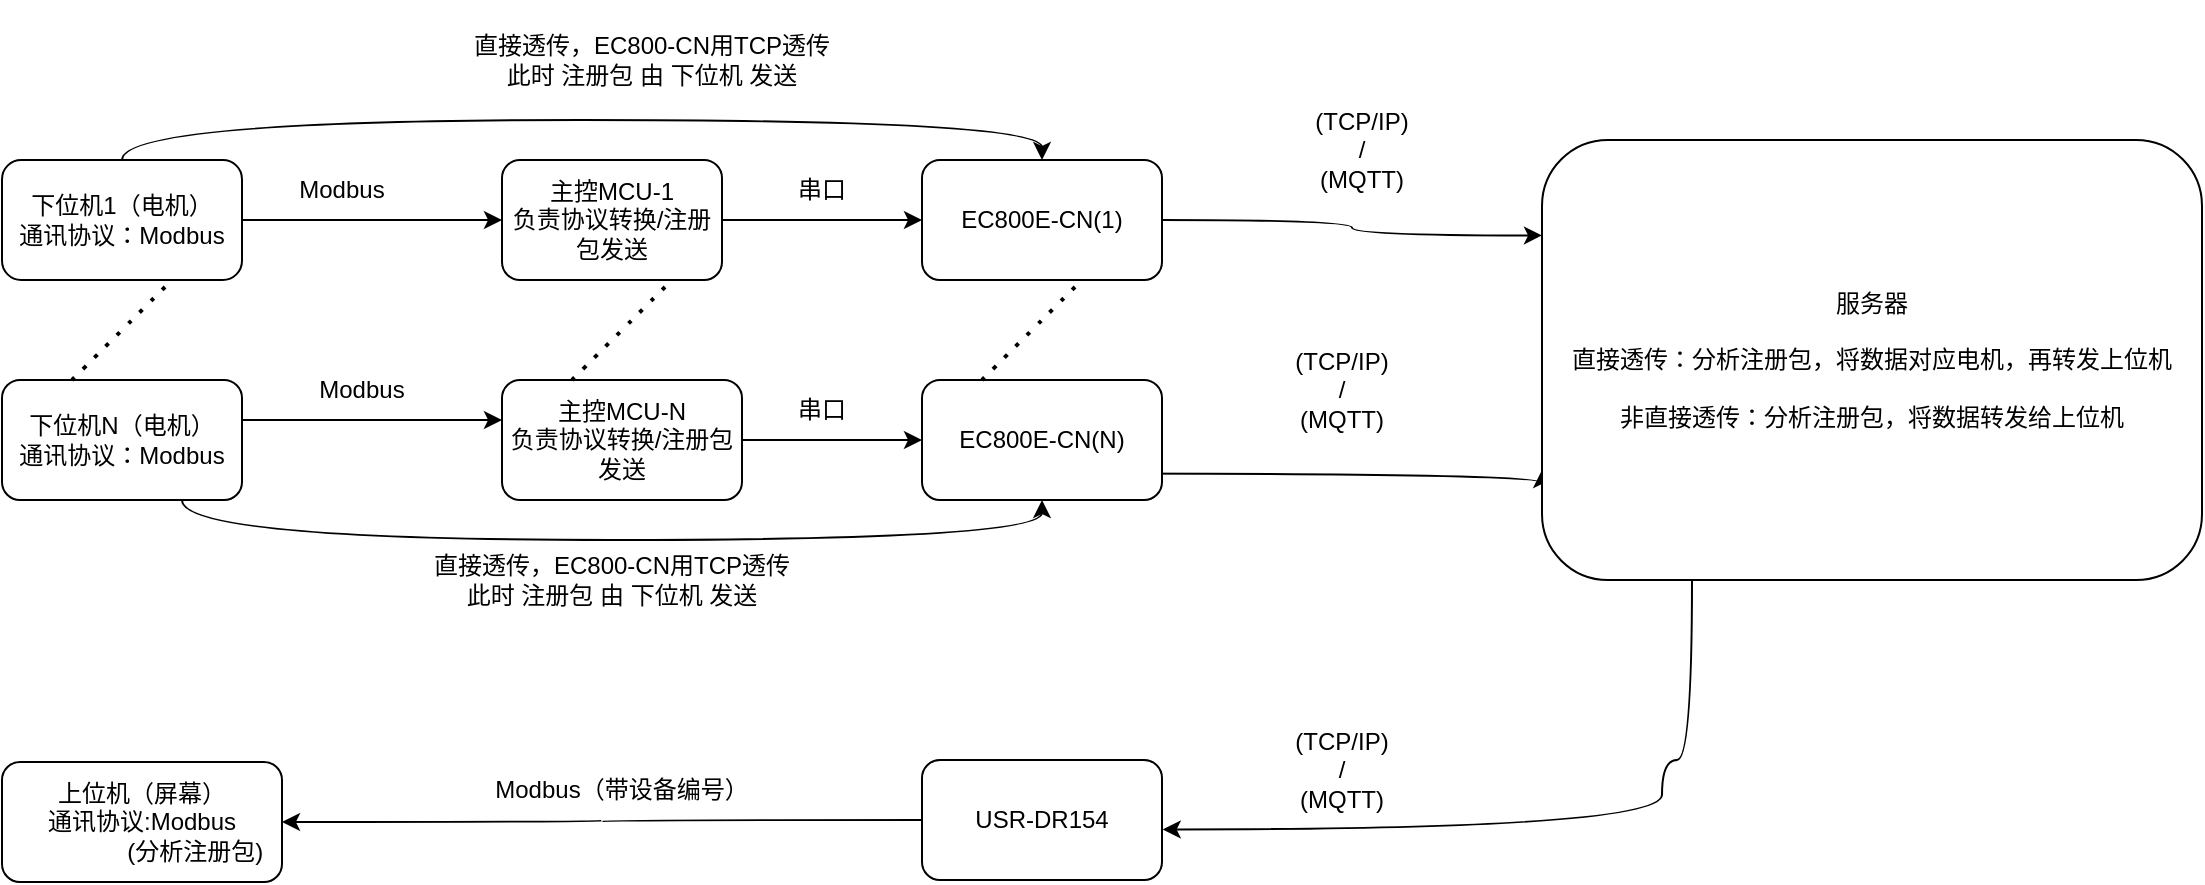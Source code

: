 <mxfile version="21.5.2" type="github">
  <diagram id="C5RBs43oDa-KdzZeNtuy" name="Page-1">
    <mxGraphModel dx="1288" dy="588" grid="1" gridSize="10" guides="1" tooltips="1" connect="1" arrows="1" fold="1" page="1" pageScale="1" pageWidth="2339" pageHeight="3300" math="0" shadow="0">
      <root>
        <mxCell id="WIyWlLk6GJQsqaUBKTNV-0" />
        <mxCell id="WIyWlLk6GJQsqaUBKTNV-1" parent="WIyWlLk6GJQsqaUBKTNV-0" />
        <mxCell id="8nelwR_O1WbiYXpUu97m-22" style="edgeStyle=orthogonalEdgeStyle;rounded=0;orthogonalLoop=1;jettySize=auto;html=1;exitX=1;exitY=0.5;exitDx=0;exitDy=0;entryX=0;entryY=0.5;entryDx=0;entryDy=0;" edge="1" parent="WIyWlLk6GJQsqaUBKTNV-1" source="8nelwR_O1WbiYXpUu97m-3" target="8nelwR_O1WbiYXpUu97m-5">
          <mxGeometry relative="1" as="geometry">
            <Array as="points">
              <mxPoint x="250" y="360" />
              <mxPoint x="250" y="360" />
            </Array>
          </mxGeometry>
        </mxCell>
        <mxCell id="8nelwR_O1WbiYXpUu97m-26" style="edgeStyle=orthogonalEdgeStyle;curved=1;rounded=0;orthogonalLoop=1;jettySize=auto;html=1;exitX=0.5;exitY=0;exitDx=0;exitDy=0;" edge="1" parent="WIyWlLk6GJQsqaUBKTNV-1" source="8nelwR_O1WbiYXpUu97m-3" target="8nelwR_O1WbiYXpUu97m-6">
          <mxGeometry relative="1" as="geometry">
            <mxPoint x="520.0" y="240" as="targetPoint" />
            <Array as="points">
              <mxPoint x="90" y="310" />
              <mxPoint x="550" y="310" />
            </Array>
          </mxGeometry>
        </mxCell>
        <mxCell id="8nelwR_O1WbiYXpUu97m-3" value="下位机1（电机）&lt;br&gt;通讯协议：Modbus" style="rounded=1;whiteSpace=wrap;html=1;arcSize=16;" vertex="1" parent="WIyWlLk6GJQsqaUBKTNV-1">
          <mxGeometry x="30" y="330" width="120" height="60" as="geometry" />
        </mxCell>
        <mxCell id="8nelwR_O1WbiYXpUu97m-29" style="edgeStyle=orthogonalEdgeStyle;curved=1;rounded=0;orthogonalLoop=1;jettySize=auto;html=1;exitX=0.75;exitY=1;exitDx=0;exitDy=0;entryX=0.5;entryY=1;entryDx=0;entryDy=0;" edge="1" parent="WIyWlLk6GJQsqaUBKTNV-1" source="8nelwR_O1WbiYXpUu97m-4" target="8nelwR_O1WbiYXpUu97m-8">
          <mxGeometry relative="1" as="geometry" />
        </mxCell>
        <mxCell id="8nelwR_O1WbiYXpUu97m-4" value="下位机N（电机）&lt;br&gt;通讯协议：Modbus" style="rounded=1;whiteSpace=wrap;html=1;" vertex="1" parent="WIyWlLk6GJQsqaUBKTNV-1">
          <mxGeometry x="30" y="440" width="120" height="60" as="geometry" />
        </mxCell>
        <mxCell id="8nelwR_O1WbiYXpUu97m-30" style="edgeStyle=orthogonalEdgeStyle;curved=1;rounded=0;orthogonalLoop=1;jettySize=auto;html=1;" edge="1" parent="WIyWlLk6GJQsqaUBKTNV-1" source="8nelwR_O1WbiYXpUu97m-5" target="8nelwR_O1WbiYXpUu97m-6">
          <mxGeometry relative="1" as="geometry" />
        </mxCell>
        <mxCell id="8nelwR_O1WbiYXpUu97m-5" value="主控MCU-1&lt;br&gt;负责协议转换/注册包发送" style="rounded=1;whiteSpace=wrap;html=1;" vertex="1" parent="WIyWlLk6GJQsqaUBKTNV-1">
          <mxGeometry x="280" y="330" width="110" height="60" as="geometry" />
        </mxCell>
        <mxCell id="8nelwR_O1WbiYXpUu97m-35" style="edgeStyle=orthogonalEdgeStyle;curved=1;rounded=0;orthogonalLoop=1;jettySize=auto;html=1;entryX=0;entryY=0.217;entryDx=0;entryDy=0;entryPerimeter=0;" edge="1" parent="WIyWlLk6GJQsqaUBKTNV-1" source="8nelwR_O1WbiYXpUu97m-6" target="8nelwR_O1WbiYXpUu97m-34">
          <mxGeometry relative="1" as="geometry" />
        </mxCell>
        <mxCell id="8nelwR_O1WbiYXpUu97m-6" value="EC800E-CN(1)" style="rounded=1;whiteSpace=wrap;html=1;" vertex="1" parent="WIyWlLk6GJQsqaUBKTNV-1">
          <mxGeometry x="490" y="330" width="120" height="60" as="geometry" />
        </mxCell>
        <mxCell id="8nelwR_O1WbiYXpUu97m-31" style="edgeStyle=orthogonalEdgeStyle;curved=1;rounded=0;orthogonalLoop=1;jettySize=auto;html=1;" edge="1" parent="WIyWlLk6GJQsqaUBKTNV-1" source="8nelwR_O1WbiYXpUu97m-7" target="8nelwR_O1WbiYXpUu97m-8">
          <mxGeometry relative="1" as="geometry" />
        </mxCell>
        <mxCell id="8nelwR_O1WbiYXpUu97m-7" value="主控MCU-N&lt;br&gt;负责协议转换/注册包发送" style="rounded=1;whiteSpace=wrap;html=1;" vertex="1" parent="WIyWlLk6GJQsqaUBKTNV-1">
          <mxGeometry x="280" y="440" width="120" height="60" as="geometry" />
        </mxCell>
        <mxCell id="8nelwR_O1WbiYXpUu97m-37" style="edgeStyle=orthogonalEdgeStyle;curved=1;rounded=0;orthogonalLoop=1;jettySize=auto;html=1;entryX=0;entryY=0.75;entryDx=0;entryDy=0;" edge="1" parent="WIyWlLk6GJQsqaUBKTNV-1" target="8nelwR_O1WbiYXpUu97m-34">
          <mxGeometry relative="1" as="geometry">
            <mxPoint x="570" y="486.74" as="sourcePoint" />
            <mxPoint x="762.31" y="520" as="targetPoint" />
            <Array as="points">
              <mxPoint x="800" y="487" />
            </Array>
          </mxGeometry>
        </mxCell>
        <mxCell id="8nelwR_O1WbiYXpUu97m-8" value="EC800E-CN(N)" style="rounded=1;whiteSpace=wrap;html=1;" vertex="1" parent="WIyWlLk6GJQsqaUBKTNV-1">
          <mxGeometry x="490" y="440" width="120" height="60" as="geometry" />
        </mxCell>
        <mxCell id="8nelwR_O1WbiYXpUu97m-17" value="Modbus" style="text;html=1;strokeColor=none;fillColor=none;align=center;verticalAlign=middle;whiteSpace=wrap;rounded=0;" vertex="1" parent="WIyWlLk6GJQsqaUBKTNV-1">
          <mxGeometry x="170" y="330" width="60" height="30" as="geometry" />
        </mxCell>
        <mxCell id="8nelwR_O1WbiYXpUu97m-24" style="rounded=0;orthogonalLoop=1;jettySize=auto;html=1;exitX=1;exitY=0.5;exitDx=0;exitDy=0;entryX=0;entryY=0.5;entryDx=0;entryDy=0;" edge="1" parent="WIyWlLk6GJQsqaUBKTNV-1">
          <mxGeometry relative="1" as="geometry">
            <mxPoint x="150" y="460.03" as="sourcePoint" />
            <mxPoint x="280" y="460.03" as="targetPoint" />
          </mxGeometry>
        </mxCell>
        <mxCell id="8nelwR_O1WbiYXpUu97m-25" value="Modbus" style="text;html=1;strokeColor=none;fillColor=none;align=center;verticalAlign=middle;whiteSpace=wrap;rounded=0;" vertex="1" parent="WIyWlLk6GJQsqaUBKTNV-1">
          <mxGeometry x="180" y="430" width="60" height="30" as="geometry" />
        </mxCell>
        <mxCell id="8nelwR_O1WbiYXpUu97m-27" value="直接透传，EC800-CN用TCP透传&lt;br&gt;此时 注册包 由 下位机 发送" style="text;html=1;strokeColor=none;fillColor=none;align=center;verticalAlign=middle;whiteSpace=wrap;rounded=0;" vertex="1" parent="WIyWlLk6GJQsqaUBKTNV-1">
          <mxGeometry x="250" y="250" width="210" height="60" as="geometry" />
        </mxCell>
        <mxCell id="8nelwR_O1WbiYXpUu97m-28" value="直接透传，EC800-CN用TCP透传&lt;br style=&quot;border-color: var(--border-color);&quot;&gt;此时 注册包 由 下位机 发送" style="text;html=1;strokeColor=none;fillColor=none;align=center;verticalAlign=middle;whiteSpace=wrap;rounded=0;" vertex="1" parent="WIyWlLk6GJQsqaUBKTNV-1">
          <mxGeometry x="230" y="520" width="210" height="40" as="geometry" />
        </mxCell>
        <mxCell id="8nelwR_O1WbiYXpUu97m-33" value="上位机（屏幕）&lt;br&gt;通讯协议:Modbus&lt;br&gt;&lt;span style=&quot;white-space: pre;&quot;&gt;&#x9;&lt;span style=&quot;white-space: pre;&quot;&gt;&#x9;&lt;/span&gt;&lt;/span&gt;(分析注册包)" style="rounded=1;whiteSpace=wrap;html=1;" vertex="1" parent="WIyWlLk6GJQsqaUBKTNV-1">
          <mxGeometry x="30" y="631" width="140" height="60" as="geometry" />
        </mxCell>
        <mxCell id="8nelwR_O1WbiYXpUu97m-43" style="edgeStyle=orthogonalEdgeStyle;curved=1;rounded=0;orthogonalLoop=1;jettySize=auto;html=1;entryX=1.003;entryY=0.579;entryDx=0;entryDy=0;entryPerimeter=0;" edge="1" parent="WIyWlLk6GJQsqaUBKTNV-1" source="8nelwR_O1WbiYXpUu97m-34" target="8nelwR_O1WbiYXpUu97m-44">
          <mxGeometry relative="1" as="geometry">
            <mxPoint x="875.0" y="690" as="targetPoint" />
            <Array as="points">
              <mxPoint x="875" y="630" />
              <mxPoint x="860" y="630" />
              <mxPoint x="860" y="665" />
            </Array>
          </mxGeometry>
        </mxCell>
        <mxCell id="8nelwR_O1WbiYXpUu97m-34" value="服务器&lt;br&gt;&lt;br&gt;直接透传：分析注册包，将数据对应电机，再转发上位机&lt;br&gt;&lt;br&gt;非直接透传：分析注册包，将数据转发给上位机" style="rounded=1;whiteSpace=wrap;html=1;" vertex="1" parent="WIyWlLk6GJQsqaUBKTNV-1">
          <mxGeometry x="800" y="320" width="330" height="220" as="geometry" />
        </mxCell>
        <mxCell id="8nelwR_O1WbiYXpUu97m-38" value="(TCP/IP)&lt;br&gt;/&lt;br&gt;(MQTT)" style="text;html=1;strokeColor=none;fillColor=none;align=center;verticalAlign=middle;whiteSpace=wrap;rounded=0;" vertex="1" parent="WIyWlLk6GJQsqaUBKTNV-1">
          <mxGeometry x="680" y="300" width="60" height="50" as="geometry" />
        </mxCell>
        <mxCell id="8nelwR_O1WbiYXpUu97m-41" value="串口" style="text;html=1;strokeColor=none;fillColor=none;align=center;verticalAlign=middle;whiteSpace=wrap;rounded=0;" vertex="1" parent="WIyWlLk6GJQsqaUBKTNV-1">
          <mxGeometry x="410" y="330" width="60" height="30" as="geometry" />
        </mxCell>
        <mxCell id="8nelwR_O1WbiYXpUu97m-42" value="串口" style="text;html=1;strokeColor=none;fillColor=none;align=center;verticalAlign=middle;whiteSpace=wrap;rounded=0;" vertex="1" parent="WIyWlLk6GJQsqaUBKTNV-1">
          <mxGeometry x="410" y="440" width="60" height="30" as="geometry" />
        </mxCell>
        <mxCell id="8nelwR_O1WbiYXpUu97m-46" style="edgeStyle=orthogonalEdgeStyle;curved=1;rounded=0;orthogonalLoop=1;jettySize=auto;html=1;entryX=1;entryY=0.5;entryDx=0;entryDy=0;" edge="1" parent="WIyWlLk6GJQsqaUBKTNV-1" source="8nelwR_O1WbiYXpUu97m-44" target="8nelwR_O1WbiYXpUu97m-33">
          <mxGeometry relative="1" as="geometry" />
        </mxCell>
        <mxCell id="8nelwR_O1WbiYXpUu97m-44" value="USR-DR154" style="rounded=1;whiteSpace=wrap;html=1;" vertex="1" parent="WIyWlLk6GJQsqaUBKTNV-1">
          <mxGeometry x="490" y="630" width="120" height="60" as="geometry" />
        </mxCell>
        <mxCell id="8nelwR_O1WbiYXpUu97m-47" value="Modbus（带设备编号）" style="text;html=1;strokeColor=none;fillColor=none;align=center;verticalAlign=middle;whiteSpace=wrap;rounded=0;" vertex="1" parent="WIyWlLk6GJQsqaUBKTNV-1">
          <mxGeometry x="270" y="630" width="140" height="30" as="geometry" />
        </mxCell>
        <mxCell id="8nelwR_O1WbiYXpUu97m-50" value="" style="endArrow=none;dashed=1;html=1;dashPattern=1 3;strokeWidth=2;rounded=0;curved=1;" edge="1" parent="WIyWlLk6GJQsqaUBKTNV-1">
          <mxGeometry width="50" height="50" relative="1" as="geometry">
            <mxPoint x="65" y="440" as="sourcePoint" />
            <mxPoint x="115" y="390" as="targetPoint" />
          </mxGeometry>
        </mxCell>
        <mxCell id="8nelwR_O1WbiYXpUu97m-51" value="" style="endArrow=none;dashed=1;html=1;dashPattern=1 3;strokeWidth=2;rounded=0;curved=1;" edge="1" parent="WIyWlLk6GJQsqaUBKTNV-1">
          <mxGeometry width="50" height="50" relative="1" as="geometry">
            <mxPoint x="315" y="440" as="sourcePoint" />
            <mxPoint x="365" y="390" as="targetPoint" />
          </mxGeometry>
        </mxCell>
        <mxCell id="8nelwR_O1WbiYXpUu97m-52" value="" style="endArrow=none;dashed=1;html=1;dashPattern=1 3;strokeWidth=2;rounded=0;curved=1;" edge="1" parent="WIyWlLk6GJQsqaUBKTNV-1">
          <mxGeometry width="50" height="50" relative="1" as="geometry">
            <mxPoint x="520" y="440" as="sourcePoint" />
            <mxPoint x="570" y="390" as="targetPoint" />
          </mxGeometry>
        </mxCell>
        <mxCell id="8nelwR_O1WbiYXpUu97m-85" value="(TCP/IP)&lt;br&gt;/&lt;br&gt;(MQTT)" style="text;html=1;strokeColor=none;fillColor=none;align=center;verticalAlign=middle;whiteSpace=wrap;rounded=0;" vertex="1" parent="WIyWlLk6GJQsqaUBKTNV-1">
          <mxGeometry x="670" y="420" width="60" height="50" as="geometry" />
        </mxCell>
        <mxCell id="8nelwR_O1WbiYXpUu97m-86" value="(TCP/IP)&lt;br&gt;/&lt;br&gt;(MQTT)" style="text;html=1;strokeColor=none;fillColor=none;align=center;verticalAlign=middle;whiteSpace=wrap;rounded=0;" vertex="1" parent="WIyWlLk6GJQsqaUBKTNV-1">
          <mxGeometry x="670" y="610" width="60" height="50" as="geometry" />
        </mxCell>
      </root>
    </mxGraphModel>
  </diagram>
</mxfile>
